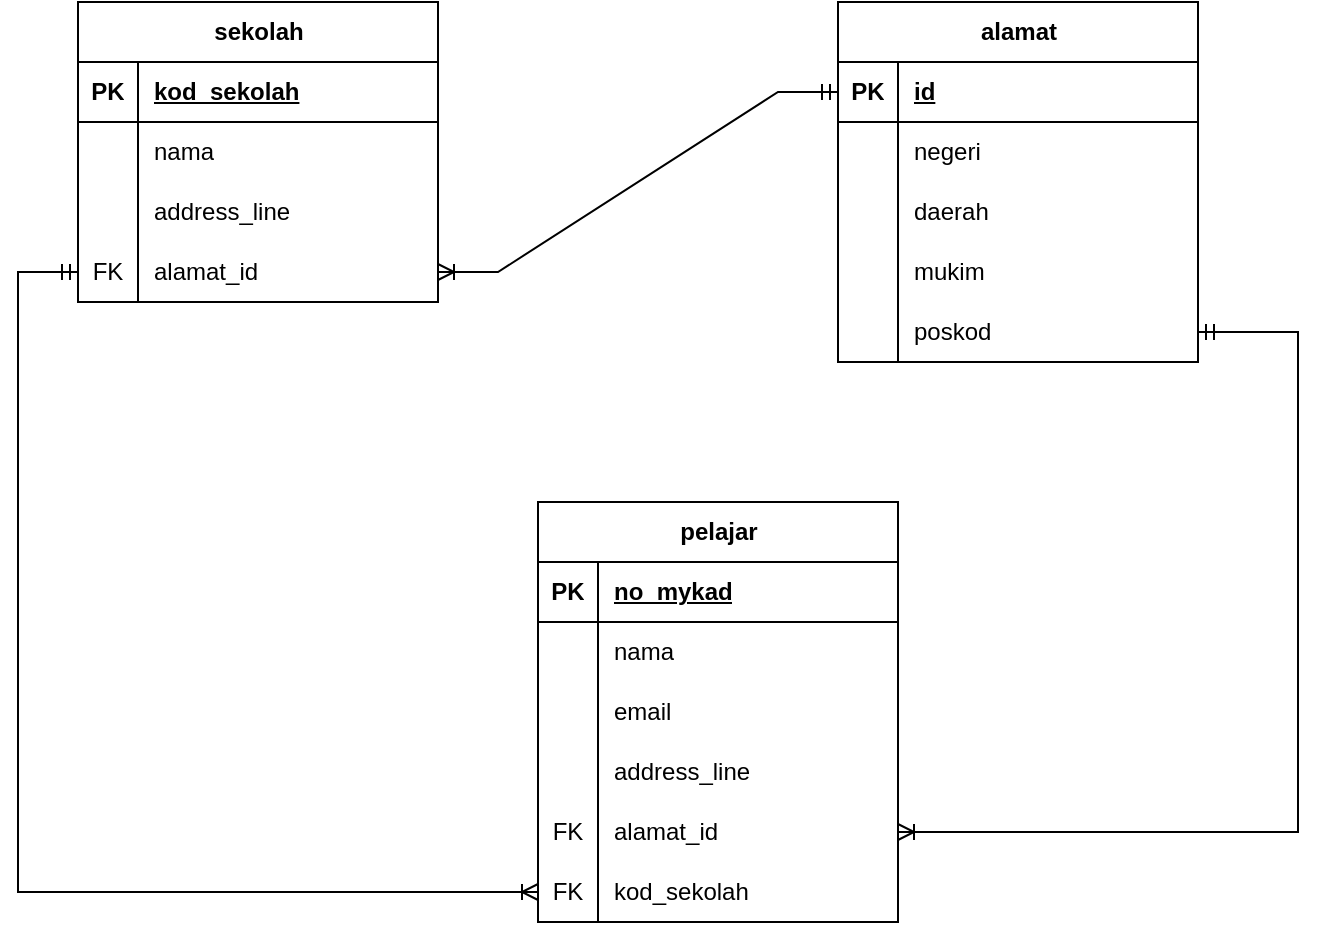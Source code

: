 <mxfile version="24.0.4" type="device">
  <diagram name="Page-1" id="e56a1550-8fbb-45ad-956c-1786394a9013">
    <mxGraphModel dx="658" dy="501" grid="1" gridSize="10" guides="1" tooltips="1" connect="1" arrows="1" fold="1" page="1" pageScale="1" pageWidth="1100" pageHeight="850" background="none" math="0" shadow="0">
      <root>
        <mxCell id="0" />
        <mxCell id="1" parent="0" />
        <mxCell id="4oHQq9C0Q-1-OBQFj1uE-1" value="pelajar" style="shape=table;startSize=30;container=1;collapsible=1;childLayout=tableLayout;fixedRows=1;rowLines=0;fontStyle=1;align=center;resizeLast=1;html=1;" vertex="1" parent="1">
          <mxGeometry x="710" y="480" width="180" height="210" as="geometry" />
        </mxCell>
        <mxCell id="4oHQq9C0Q-1-OBQFj1uE-2" value="" style="shape=tableRow;horizontal=0;startSize=0;swimlaneHead=0;swimlaneBody=0;fillColor=none;collapsible=0;dropTarget=0;points=[[0,0.5],[1,0.5]];portConstraint=eastwest;top=0;left=0;right=0;bottom=1;" vertex="1" parent="4oHQq9C0Q-1-OBQFj1uE-1">
          <mxGeometry y="30" width="180" height="30" as="geometry" />
        </mxCell>
        <mxCell id="4oHQq9C0Q-1-OBQFj1uE-3" value="PK" style="shape=partialRectangle;connectable=0;fillColor=none;top=0;left=0;bottom=0;right=0;fontStyle=1;overflow=hidden;whiteSpace=wrap;html=1;" vertex="1" parent="4oHQq9C0Q-1-OBQFj1uE-2">
          <mxGeometry width="30" height="30" as="geometry">
            <mxRectangle width="30" height="30" as="alternateBounds" />
          </mxGeometry>
        </mxCell>
        <mxCell id="4oHQq9C0Q-1-OBQFj1uE-4" value="no_mykad" style="shape=partialRectangle;connectable=0;fillColor=none;top=0;left=0;bottom=0;right=0;align=left;spacingLeft=6;fontStyle=5;overflow=hidden;whiteSpace=wrap;html=1;" vertex="1" parent="4oHQq9C0Q-1-OBQFj1uE-2">
          <mxGeometry x="30" width="150" height="30" as="geometry">
            <mxRectangle width="150" height="30" as="alternateBounds" />
          </mxGeometry>
        </mxCell>
        <mxCell id="4oHQq9C0Q-1-OBQFj1uE-5" value="" style="shape=tableRow;horizontal=0;startSize=0;swimlaneHead=0;swimlaneBody=0;fillColor=none;collapsible=0;dropTarget=0;points=[[0,0.5],[1,0.5]];portConstraint=eastwest;top=0;left=0;right=0;bottom=0;" vertex="1" parent="4oHQq9C0Q-1-OBQFj1uE-1">
          <mxGeometry y="60" width="180" height="30" as="geometry" />
        </mxCell>
        <mxCell id="4oHQq9C0Q-1-OBQFj1uE-6" value="" style="shape=partialRectangle;connectable=0;fillColor=none;top=0;left=0;bottom=0;right=0;editable=1;overflow=hidden;whiteSpace=wrap;html=1;" vertex="1" parent="4oHQq9C0Q-1-OBQFj1uE-5">
          <mxGeometry width="30" height="30" as="geometry">
            <mxRectangle width="30" height="30" as="alternateBounds" />
          </mxGeometry>
        </mxCell>
        <mxCell id="4oHQq9C0Q-1-OBQFj1uE-7" value="nama" style="shape=partialRectangle;connectable=0;fillColor=none;top=0;left=0;bottom=0;right=0;align=left;spacingLeft=6;overflow=hidden;whiteSpace=wrap;html=1;" vertex="1" parent="4oHQq9C0Q-1-OBQFj1uE-5">
          <mxGeometry x="30" width="150" height="30" as="geometry">
            <mxRectangle width="150" height="30" as="alternateBounds" />
          </mxGeometry>
        </mxCell>
        <mxCell id="4oHQq9C0Q-1-OBQFj1uE-8" value="" style="shape=tableRow;horizontal=0;startSize=0;swimlaneHead=0;swimlaneBody=0;fillColor=none;collapsible=0;dropTarget=0;points=[[0,0.5],[1,0.5]];portConstraint=eastwest;top=0;left=0;right=0;bottom=0;" vertex="1" parent="4oHQq9C0Q-1-OBQFj1uE-1">
          <mxGeometry y="90" width="180" height="30" as="geometry" />
        </mxCell>
        <mxCell id="4oHQq9C0Q-1-OBQFj1uE-9" value="" style="shape=partialRectangle;connectable=0;fillColor=none;top=0;left=0;bottom=0;right=0;editable=1;overflow=hidden;whiteSpace=wrap;html=1;" vertex="1" parent="4oHQq9C0Q-1-OBQFj1uE-8">
          <mxGeometry width="30" height="30" as="geometry">
            <mxRectangle width="30" height="30" as="alternateBounds" />
          </mxGeometry>
        </mxCell>
        <mxCell id="4oHQq9C0Q-1-OBQFj1uE-10" value="email" style="shape=partialRectangle;connectable=0;fillColor=none;top=0;left=0;bottom=0;right=0;align=left;spacingLeft=6;overflow=hidden;whiteSpace=wrap;html=1;" vertex="1" parent="4oHQq9C0Q-1-OBQFj1uE-8">
          <mxGeometry x="30" width="150" height="30" as="geometry">
            <mxRectangle width="150" height="30" as="alternateBounds" />
          </mxGeometry>
        </mxCell>
        <mxCell id="4oHQq9C0Q-1-OBQFj1uE-11" value="" style="shape=tableRow;horizontal=0;startSize=0;swimlaneHead=0;swimlaneBody=0;fillColor=none;collapsible=0;dropTarget=0;points=[[0,0.5],[1,0.5]];portConstraint=eastwest;top=0;left=0;right=0;bottom=0;" vertex="1" parent="4oHQq9C0Q-1-OBQFj1uE-1">
          <mxGeometry y="120" width="180" height="30" as="geometry" />
        </mxCell>
        <mxCell id="4oHQq9C0Q-1-OBQFj1uE-12" value="" style="shape=partialRectangle;connectable=0;fillColor=none;top=0;left=0;bottom=0;right=0;editable=1;overflow=hidden;whiteSpace=wrap;html=1;" vertex="1" parent="4oHQq9C0Q-1-OBQFj1uE-11">
          <mxGeometry width="30" height="30" as="geometry">
            <mxRectangle width="30" height="30" as="alternateBounds" />
          </mxGeometry>
        </mxCell>
        <mxCell id="4oHQq9C0Q-1-OBQFj1uE-13" value="address_line" style="shape=partialRectangle;connectable=0;fillColor=none;top=0;left=0;bottom=0;right=0;align=left;spacingLeft=6;overflow=hidden;whiteSpace=wrap;html=1;" vertex="1" parent="4oHQq9C0Q-1-OBQFj1uE-11">
          <mxGeometry x="30" width="150" height="30" as="geometry">
            <mxRectangle width="150" height="30" as="alternateBounds" />
          </mxGeometry>
        </mxCell>
        <mxCell id="4oHQq9C0Q-1-OBQFj1uE-14" value="" style="shape=tableRow;horizontal=0;startSize=0;swimlaneHead=0;swimlaneBody=0;fillColor=none;collapsible=0;dropTarget=0;points=[[0,0.5],[1,0.5]];portConstraint=eastwest;top=0;left=0;right=0;bottom=0;" vertex="1" parent="4oHQq9C0Q-1-OBQFj1uE-1">
          <mxGeometry y="150" width="180" height="30" as="geometry" />
        </mxCell>
        <mxCell id="4oHQq9C0Q-1-OBQFj1uE-15" value="FK" style="shape=partialRectangle;connectable=0;fillColor=none;top=0;left=0;bottom=0;right=0;editable=1;overflow=hidden;whiteSpace=wrap;html=1;" vertex="1" parent="4oHQq9C0Q-1-OBQFj1uE-14">
          <mxGeometry width="30" height="30" as="geometry">
            <mxRectangle width="30" height="30" as="alternateBounds" />
          </mxGeometry>
        </mxCell>
        <mxCell id="4oHQq9C0Q-1-OBQFj1uE-16" value="alamat_id" style="shape=partialRectangle;connectable=0;fillColor=none;top=0;left=0;bottom=0;right=0;align=left;spacingLeft=6;overflow=hidden;whiteSpace=wrap;html=1;" vertex="1" parent="4oHQq9C0Q-1-OBQFj1uE-14">
          <mxGeometry x="30" width="150" height="30" as="geometry">
            <mxRectangle width="150" height="30" as="alternateBounds" />
          </mxGeometry>
        </mxCell>
        <mxCell id="4oHQq9C0Q-1-OBQFj1uE-17" value="" style="shape=tableRow;horizontal=0;startSize=0;swimlaneHead=0;swimlaneBody=0;fillColor=none;collapsible=0;dropTarget=0;points=[[0,0.5],[1,0.5]];portConstraint=eastwest;top=0;left=0;right=0;bottom=0;" vertex="1" parent="4oHQq9C0Q-1-OBQFj1uE-1">
          <mxGeometry y="180" width="180" height="30" as="geometry" />
        </mxCell>
        <mxCell id="4oHQq9C0Q-1-OBQFj1uE-18" value="FK" style="shape=partialRectangle;connectable=0;fillColor=none;top=0;left=0;bottom=0;right=0;editable=1;overflow=hidden;whiteSpace=wrap;html=1;" vertex="1" parent="4oHQq9C0Q-1-OBQFj1uE-17">
          <mxGeometry width="30" height="30" as="geometry">
            <mxRectangle width="30" height="30" as="alternateBounds" />
          </mxGeometry>
        </mxCell>
        <mxCell id="4oHQq9C0Q-1-OBQFj1uE-19" value="kod_sekolah" style="shape=partialRectangle;connectable=0;fillColor=none;top=0;left=0;bottom=0;right=0;align=left;spacingLeft=6;overflow=hidden;whiteSpace=wrap;html=1;" vertex="1" parent="4oHQq9C0Q-1-OBQFj1uE-17">
          <mxGeometry x="30" width="150" height="30" as="geometry">
            <mxRectangle width="150" height="30" as="alternateBounds" />
          </mxGeometry>
        </mxCell>
        <mxCell id="4oHQq9C0Q-1-OBQFj1uE-33" value="sekolah" style="shape=table;startSize=30;container=1;collapsible=1;childLayout=tableLayout;fixedRows=1;rowLines=0;fontStyle=1;align=center;resizeLast=1;html=1;" vertex="1" parent="1">
          <mxGeometry x="480" y="230" width="180" height="150" as="geometry" />
        </mxCell>
        <mxCell id="4oHQq9C0Q-1-OBQFj1uE-34" value="" style="shape=tableRow;horizontal=0;startSize=0;swimlaneHead=0;swimlaneBody=0;fillColor=none;collapsible=0;dropTarget=0;points=[[0,0.5],[1,0.5]];portConstraint=eastwest;top=0;left=0;right=0;bottom=1;" vertex="1" parent="4oHQq9C0Q-1-OBQFj1uE-33">
          <mxGeometry y="30" width="180" height="30" as="geometry" />
        </mxCell>
        <mxCell id="4oHQq9C0Q-1-OBQFj1uE-35" value="PK" style="shape=partialRectangle;connectable=0;fillColor=none;top=0;left=0;bottom=0;right=0;fontStyle=1;overflow=hidden;whiteSpace=wrap;html=1;" vertex="1" parent="4oHQq9C0Q-1-OBQFj1uE-34">
          <mxGeometry width="30" height="30" as="geometry">
            <mxRectangle width="30" height="30" as="alternateBounds" />
          </mxGeometry>
        </mxCell>
        <mxCell id="4oHQq9C0Q-1-OBQFj1uE-36" value="kod_sekolah" style="shape=partialRectangle;connectable=0;fillColor=none;top=0;left=0;bottom=0;right=0;align=left;spacingLeft=6;fontStyle=5;overflow=hidden;whiteSpace=wrap;html=1;" vertex="1" parent="4oHQq9C0Q-1-OBQFj1uE-34">
          <mxGeometry x="30" width="150" height="30" as="geometry">
            <mxRectangle width="150" height="30" as="alternateBounds" />
          </mxGeometry>
        </mxCell>
        <mxCell id="4oHQq9C0Q-1-OBQFj1uE-37" value="" style="shape=tableRow;horizontal=0;startSize=0;swimlaneHead=0;swimlaneBody=0;fillColor=none;collapsible=0;dropTarget=0;points=[[0,0.5],[1,0.5]];portConstraint=eastwest;top=0;left=0;right=0;bottom=0;" vertex="1" parent="4oHQq9C0Q-1-OBQFj1uE-33">
          <mxGeometry y="60" width="180" height="30" as="geometry" />
        </mxCell>
        <mxCell id="4oHQq9C0Q-1-OBQFj1uE-38" value="" style="shape=partialRectangle;connectable=0;fillColor=none;top=0;left=0;bottom=0;right=0;editable=1;overflow=hidden;whiteSpace=wrap;html=1;" vertex="1" parent="4oHQq9C0Q-1-OBQFj1uE-37">
          <mxGeometry width="30" height="30" as="geometry">
            <mxRectangle width="30" height="30" as="alternateBounds" />
          </mxGeometry>
        </mxCell>
        <mxCell id="4oHQq9C0Q-1-OBQFj1uE-39" value="nama" style="shape=partialRectangle;connectable=0;fillColor=none;top=0;left=0;bottom=0;right=0;align=left;spacingLeft=6;overflow=hidden;whiteSpace=wrap;html=1;" vertex="1" parent="4oHQq9C0Q-1-OBQFj1uE-37">
          <mxGeometry x="30" width="150" height="30" as="geometry">
            <mxRectangle width="150" height="30" as="alternateBounds" />
          </mxGeometry>
        </mxCell>
        <mxCell id="4oHQq9C0Q-1-OBQFj1uE-40" value="" style="shape=tableRow;horizontal=0;startSize=0;swimlaneHead=0;swimlaneBody=0;fillColor=none;collapsible=0;dropTarget=0;points=[[0,0.5],[1,0.5]];portConstraint=eastwest;top=0;left=0;right=0;bottom=0;" vertex="1" parent="4oHQq9C0Q-1-OBQFj1uE-33">
          <mxGeometry y="90" width="180" height="30" as="geometry" />
        </mxCell>
        <mxCell id="4oHQq9C0Q-1-OBQFj1uE-41" value="" style="shape=partialRectangle;connectable=0;fillColor=none;top=0;left=0;bottom=0;right=0;editable=1;overflow=hidden;whiteSpace=wrap;html=1;" vertex="1" parent="4oHQq9C0Q-1-OBQFj1uE-40">
          <mxGeometry width="30" height="30" as="geometry">
            <mxRectangle width="30" height="30" as="alternateBounds" />
          </mxGeometry>
        </mxCell>
        <mxCell id="4oHQq9C0Q-1-OBQFj1uE-42" value="address_line" style="shape=partialRectangle;connectable=0;fillColor=none;top=0;left=0;bottom=0;right=0;align=left;spacingLeft=6;overflow=hidden;whiteSpace=wrap;html=1;" vertex="1" parent="4oHQq9C0Q-1-OBQFj1uE-40">
          <mxGeometry x="30" width="150" height="30" as="geometry">
            <mxRectangle width="150" height="30" as="alternateBounds" />
          </mxGeometry>
        </mxCell>
        <mxCell id="4oHQq9C0Q-1-OBQFj1uE-43" value="" style="shape=tableRow;horizontal=0;startSize=0;swimlaneHead=0;swimlaneBody=0;fillColor=none;collapsible=0;dropTarget=0;points=[[0,0.5],[1,0.5]];portConstraint=eastwest;top=0;left=0;right=0;bottom=0;" vertex="1" parent="4oHQq9C0Q-1-OBQFj1uE-33">
          <mxGeometry y="120" width="180" height="30" as="geometry" />
        </mxCell>
        <mxCell id="4oHQq9C0Q-1-OBQFj1uE-44" value="FK" style="shape=partialRectangle;connectable=0;fillColor=none;top=0;left=0;bottom=0;right=0;editable=1;overflow=hidden;whiteSpace=wrap;html=1;" vertex="1" parent="4oHQq9C0Q-1-OBQFj1uE-43">
          <mxGeometry width="30" height="30" as="geometry">
            <mxRectangle width="30" height="30" as="alternateBounds" />
          </mxGeometry>
        </mxCell>
        <mxCell id="4oHQq9C0Q-1-OBQFj1uE-45" value="alamat_id" style="shape=partialRectangle;connectable=0;fillColor=none;top=0;left=0;bottom=0;right=0;align=left;spacingLeft=6;overflow=hidden;whiteSpace=wrap;html=1;" vertex="1" parent="4oHQq9C0Q-1-OBQFj1uE-43">
          <mxGeometry x="30" width="150" height="30" as="geometry">
            <mxRectangle width="150" height="30" as="alternateBounds" />
          </mxGeometry>
        </mxCell>
        <mxCell id="4oHQq9C0Q-1-OBQFj1uE-46" value="alamat" style="shape=table;startSize=30;container=1;collapsible=1;childLayout=tableLayout;fixedRows=1;rowLines=0;fontStyle=1;align=center;resizeLast=1;html=1;" vertex="1" parent="1">
          <mxGeometry x="860" y="230" width="180" height="180" as="geometry" />
        </mxCell>
        <mxCell id="4oHQq9C0Q-1-OBQFj1uE-47" value="" style="shape=tableRow;horizontal=0;startSize=0;swimlaneHead=0;swimlaneBody=0;fillColor=none;collapsible=0;dropTarget=0;points=[[0,0.5],[1,0.5]];portConstraint=eastwest;top=0;left=0;right=0;bottom=1;" vertex="1" parent="4oHQq9C0Q-1-OBQFj1uE-46">
          <mxGeometry y="30" width="180" height="30" as="geometry" />
        </mxCell>
        <mxCell id="4oHQq9C0Q-1-OBQFj1uE-48" value="PK" style="shape=partialRectangle;connectable=0;fillColor=none;top=0;left=0;bottom=0;right=0;fontStyle=1;overflow=hidden;whiteSpace=wrap;html=1;" vertex="1" parent="4oHQq9C0Q-1-OBQFj1uE-47">
          <mxGeometry width="30" height="30" as="geometry">
            <mxRectangle width="30" height="30" as="alternateBounds" />
          </mxGeometry>
        </mxCell>
        <mxCell id="4oHQq9C0Q-1-OBQFj1uE-49" value="id" style="shape=partialRectangle;connectable=0;fillColor=none;top=0;left=0;bottom=0;right=0;align=left;spacingLeft=6;fontStyle=5;overflow=hidden;whiteSpace=wrap;html=1;" vertex="1" parent="4oHQq9C0Q-1-OBQFj1uE-47">
          <mxGeometry x="30" width="150" height="30" as="geometry">
            <mxRectangle width="150" height="30" as="alternateBounds" />
          </mxGeometry>
        </mxCell>
        <mxCell id="4oHQq9C0Q-1-OBQFj1uE-50" value="" style="shape=tableRow;horizontal=0;startSize=0;swimlaneHead=0;swimlaneBody=0;fillColor=none;collapsible=0;dropTarget=0;points=[[0,0.5],[1,0.5]];portConstraint=eastwest;top=0;left=0;right=0;bottom=0;" vertex="1" parent="4oHQq9C0Q-1-OBQFj1uE-46">
          <mxGeometry y="60" width="180" height="30" as="geometry" />
        </mxCell>
        <mxCell id="4oHQq9C0Q-1-OBQFj1uE-51" value="" style="shape=partialRectangle;connectable=0;fillColor=none;top=0;left=0;bottom=0;right=0;editable=1;overflow=hidden;whiteSpace=wrap;html=1;" vertex="1" parent="4oHQq9C0Q-1-OBQFj1uE-50">
          <mxGeometry width="30" height="30" as="geometry">
            <mxRectangle width="30" height="30" as="alternateBounds" />
          </mxGeometry>
        </mxCell>
        <mxCell id="4oHQq9C0Q-1-OBQFj1uE-52" value="negeri" style="shape=partialRectangle;connectable=0;fillColor=none;top=0;left=0;bottom=0;right=0;align=left;spacingLeft=6;overflow=hidden;whiteSpace=wrap;html=1;" vertex="1" parent="4oHQq9C0Q-1-OBQFj1uE-50">
          <mxGeometry x="30" width="150" height="30" as="geometry">
            <mxRectangle width="150" height="30" as="alternateBounds" />
          </mxGeometry>
        </mxCell>
        <mxCell id="4oHQq9C0Q-1-OBQFj1uE-53" value="" style="shape=tableRow;horizontal=0;startSize=0;swimlaneHead=0;swimlaneBody=0;fillColor=none;collapsible=0;dropTarget=0;points=[[0,0.5],[1,0.5]];portConstraint=eastwest;top=0;left=0;right=0;bottom=0;" vertex="1" parent="4oHQq9C0Q-1-OBQFj1uE-46">
          <mxGeometry y="90" width="180" height="30" as="geometry" />
        </mxCell>
        <mxCell id="4oHQq9C0Q-1-OBQFj1uE-54" value="" style="shape=partialRectangle;connectable=0;fillColor=none;top=0;left=0;bottom=0;right=0;editable=1;overflow=hidden;whiteSpace=wrap;html=1;" vertex="1" parent="4oHQq9C0Q-1-OBQFj1uE-53">
          <mxGeometry width="30" height="30" as="geometry">
            <mxRectangle width="30" height="30" as="alternateBounds" />
          </mxGeometry>
        </mxCell>
        <mxCell id="4oHQq9C0Q-1-OBQFj1uE-55" value="daerah" style="shape=partialRectangle;connectable=0;fillColor=none;top=0;left=0;bottom=0;right=0;align=left;spacingLeft=6;overflow=hidden;whiteSpace=wrap;html=1;" vertex="1" parent="4oHQq9C0Q-1-OBQFj1uE-53">
          <mxGeometry x="30" width="150" height="30" as="geometry">
            <mxRectangle width="150" height="30" as="alternateBounds" />
          </mxGeometry>
        </mxCell>
        <mxCell id="4oHQq9C0Q-1-OBQFj1uE-56" value="" style="shape=tableRow;horizontal=0;startSize=0;swimlaneHead=0;swimlaneBody=0;fillColor=none;collapsible=0;dropTarget=0;points=[[0,0.5],[1,0.5]];portConstraint=eastwest;top=0;left=0;right=0;bottom=0;" vertex="1" parent="4oHQq9C0Q-1-OBQFj1uE-46">
          <mxGeometry y="120" width="180" height="30" as="geometry" />
        </mxCell>
        <mxCell id="4oHQq9C0Q-1-OBQFj1uE-57" value="" style="shape=partialRectangle;connectable=0;fillColor=none;top=0;left=0;bottom=0;right=0;editable=1;overflow=hidden;whiteSpace=wrap;html=1;" vertex="1" parent="4oHQq9C0Q-1-OBQFj1uE-56">
          <mxGeometry width="30" height="30" as="geometry">
            <mxRectangle width="30" height="30" as="alternateBounds" />
          </mxGeometry>
        </mxCell>
        <mxCell id="4oHQq9C0Q-1-OBQFj1uE-58" value="mukim" style="shape=partialRectangle;connectable=0;fillColor=none;top=0;left=0;bottom=0;right=0;align=left;spacingLeft=6;overflow=hidden;whiteSpace=wrap;html=1;" vertex="1" parent="4oHQq9C0Q-1-OBQFj1uE-56">
          <mxGeometry x="30" width="150" height="30" as="geometry">
            <mxRectangle width="150" height="30" as="alternateBounds" />
          </mxGeometry>
        </mxCell>
        <mxCell id="4oHQq9C0Q-1-OBQFj1uE-59" value="" style="shape=tableRow;horizontal=0;startSize=0;swimlaneHead=0;swimlaneBody=0;fillColor=none;collapsible=0;dropTarget=0;points=[[0,0.5],[1,0.5]];portConstraint=eastwest;top=0;left=0;right=0;bottom=0;" vertex="1" parent="4oHQq9C0Q-1-OBQFj1uE-46">
          <mxGeometry y="150" width="180" height="30" as="geometry" />
        </mxCell>
        <mxCell id="4oHQq9C0Q-1-OBQFj1uE-60" value="" style="shape=partialRectangle;connectable=0;fillColor=none;top=0;left=0;bottom=0;right=0;editable=1;overflow=hidden;whiteSpace=wrap;html=1;" vertex="1" parent="4oHQq9C0Q-1-OBQFj1uE-59">
          <mxGeometry width="30" height="30" as="geometry">
            <mxRectangle width="30" height="30" as="alternateBounds" />
          </mxGeometry>
        </mxCell>
        <mxCell id="4oHQq9C0Q-1-OBQFj1uE-61" value="poskod" style="shape=partialRectangle;connectable=0;fillColor=none;top=0;left=0;bottom=0;right=0;align=left;spacingLeft=6;overflow=hidden;whiteSpace=wrap;html=1;" vertex="1" parent="4oHQq9C0Q-1-OBQFj1uE-59">
          <mxGeometry x="30" width="150" height="30" as="geometry">
            <mxRectangle width="150" height="30" as="alternateBounds" />
          </mxGeometry>
        </mxCell>
        <mxCell id="4oHQq9C0Q-1-OBQFj1uE-62" value="" style="edgeStyle=entityRelationEdgeStyle;fontSize=12;html=1;endArrow=ERoneToMany;startArrow=ERmandOne;rounded=0;entryX=1;entryY=0.5;entryDx=0;entryDy=0;exitX=0;exitY=0.5;exitDx=0;exitDy=0;" edge="1" parent="1" source="4oHQq9C0Q-1-OBQFj1uE-47" target="4oHQq9C0Q-1-OBQFj1uE-43">
          <mxGeometry width="100" height="100" relative="1" as="geometry">
            <mxPoint x="670" y="525" as="sourcePoint" />
            <mxPoint x="770" y="425" as="targetPoint" />
          </mxGeometry>
        </mxCell>
        <mxCell id="4oHQq9C0Q-1-OBQFj1uE-63" value="" style="edgeStyle=orthogonalEdgeStyle;fontSize=12;html=1;endArrow=ERoneToMany;startArrow=ERmandOne;rounded=0;entryX=1;entryY=0.5;entryDx=0;entryDy=0;exitX=1;exitY=0.5;exitDx=0;exitDy=0;" edge="1" parent="1" source="4oHQq9C0Q-1-OBQFj1uE-59" target="4oHQq9C0Q-1-OBQFj1uE-14">
          <mxGeometry width="100" height="100" relative="1" as="geometry">
            <mxPoint x="870" y="285" as="sourcePoint" />
            <mxPoint x="670" y="375" as="targetPoint" />
            <Array as="points">
              <mxPoint x="1090" y="395" />
              <mxPoint x="1090" y="645" />
            </Array>
          </mxGeometry>
        </mxCell>
        <mxCell id="4oHQq9C0Q-1-OBQFj1uE-64" value="" style="edgeStyle=orthogonalEdgeStyle;fontSize=12;html=1;endArrow=ERoneToMany;startArrow=ERmandOne;rounded=0;entryX=0;entryY=0.5;entryDx=0;entryDy=0;exitX=0;exitY=0.5;exitDx=0;exitDy=0;" edge="1" parent="1" source="4oHQq9C0Q-1-OBQFj1uE-43" target="4oHQq9C0Q-1-OBQFj1uE-17">
          <mxGeometry width="100" height="100" relative="1" as="geometry">
            <mxPoint x="590" y="460" as="sourcePoint" />
            <mxPoint x="900" y="655" as="targetPoint" />
            <Array as="points">
              <mxPoint x="450" y="365" />
              <mxPoint x="450" y="675" />
            </Array>
          </mxGeometry>
        </mxCell>
      </root>
    </mxGraphModel>
  </diagram>
</mxfile>
